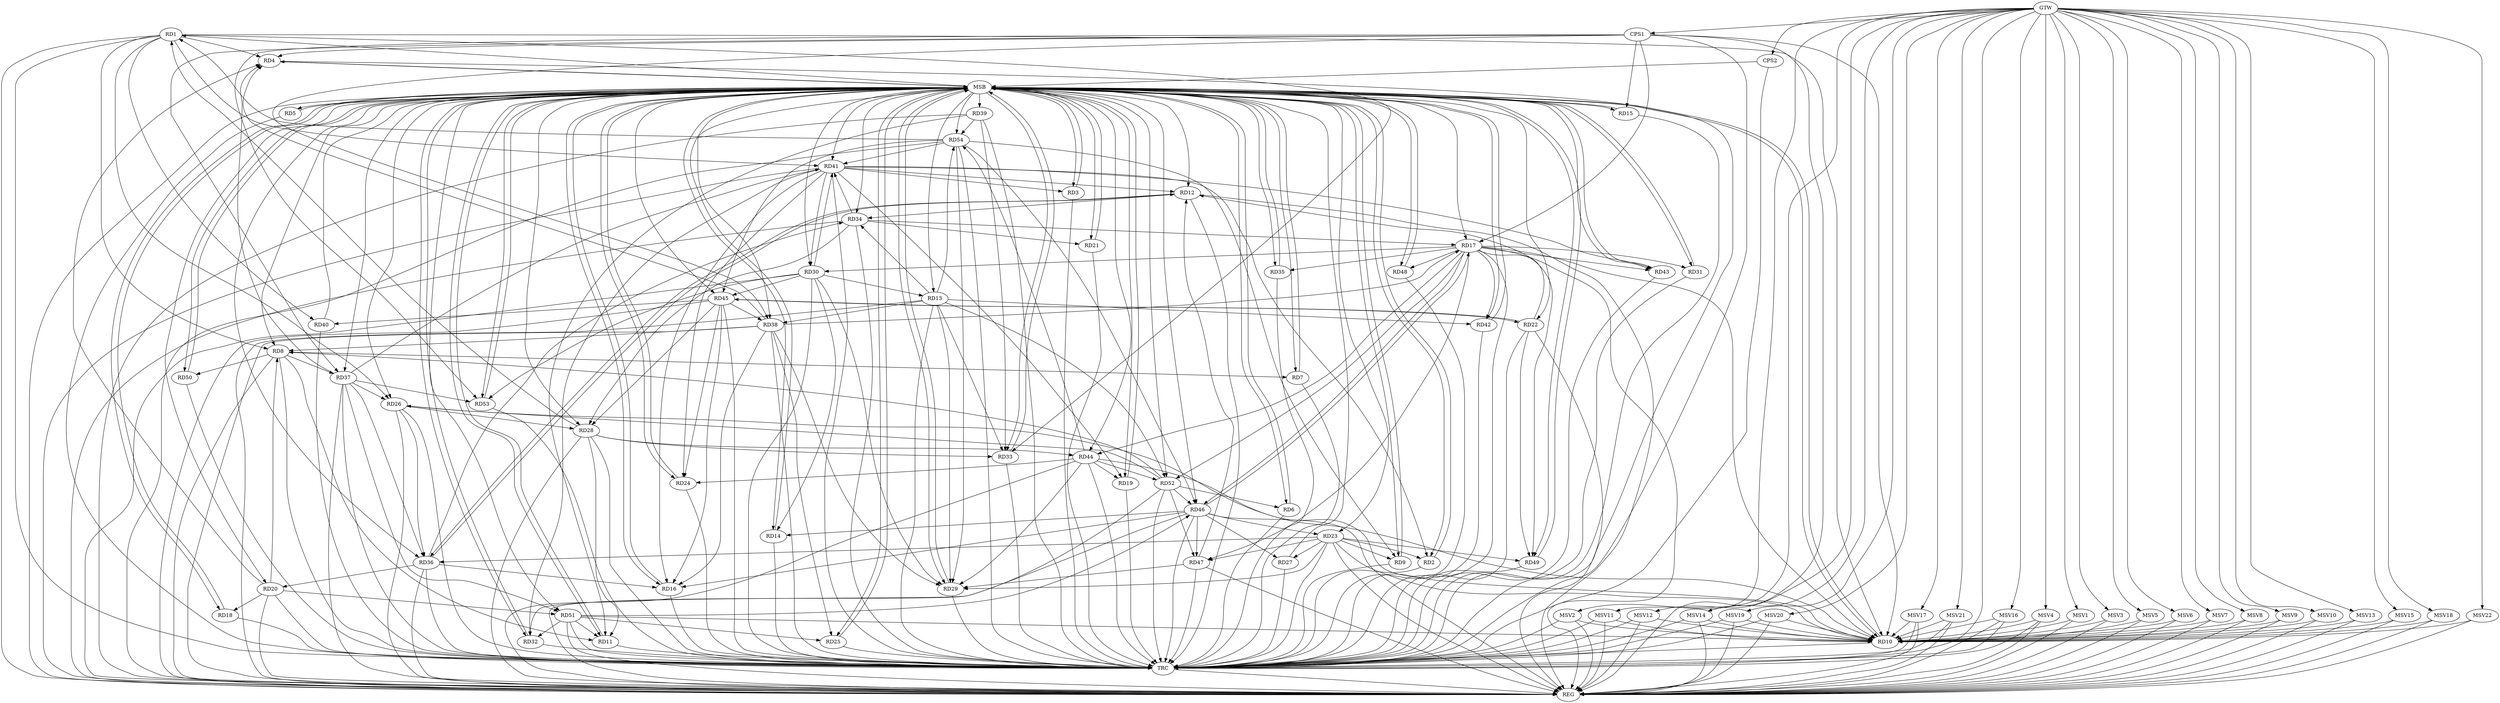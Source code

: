 strict digraph G {
  RD1 [ label="RD1" ];
  RD2 [ label="RD2" ];
  RD3 [ label="RD3" ];
  RD4 [ label="RD4" ];
  RD5 [ label="RD5" ];
  RD6 [ label="RD6" ];
  RD7 [ label="RD7" ];
  RD8 [ label="RD8" ];
  RD9 [ label="RD9" ];
  RD10 [ label="RD10" ];
  RD11 [ label="RD11" ];
  RD12 [ label="RD12" ];
  RD13 [ label="RD13" ];
  RD14 [ label="RD14" ];
  RD15 [ label="RD15" ];
  RD16 [ label="RD16" ];
  RD17 [ label="RD17" ];
  RD18 [ label="RD18" ];
  RD19 [ label="RD19" ];
  RD20 [ label="RD20" ];
  RD21 [ label="RD21" ];
  RD22 [ label="RD22" ];
  RD23 [ label="RD23" ];
  RD24 [ label="RD24" ];
  RD25 [ label="RD25" ];
  RD26 [ label="RD26" ];
  RD27 [ label="RD27" ];
  RD28 [ label="RD28" ];
  RD29 [ label="RD29" ];
  RD30 [ label="RD30" ];
  RD31 [ label="RD31" ];
  RD32 [ label="RD32" ];
  RD33 [ label="RD33" ];
  RD34 [ label="RD34" ];
  RD35 [ label="RD35" ];
  RD36 [ label="RD36" ];
  RD37 [ label="RD37" ];
  RD38 [ label="RD38" ];
  RD39 [ label="RD39" ];
  RD40 [ label="RD40" ];
  RD41 [ label="RD41" ];
  RD42 [ label="RD42" ];
  RD43 [ label="RD43" ];
  RD44 [ label="RD44" ];
  RD45 [ label="RD45" ];
  RD46 [ label="RD46" ];
  RD47 [ label="RD47" ];
  RD48 [ label="RD48" ];
  RD49 [ label="RD49" ];
  RD50 [ label="RD50" ];
  RD51 [ label="RD51" ];
  RD52 [ label="RD52" ];
  RD53 [ label="RD53" ];
  RD54 [ label="RD54" ];
  CPS1 [ label="CPS1" ];
  CPS2 [ label="CPS2" ];
  GTW [ label="GTW" ];
  REG [ label="REG" ];
  MSB [ label="MSB" ];
  TRC [ label="TRC" ];
  MSV1 [ label="MSV1" ];
  MSV2 [ label="MSV2" ];
  MSV3 [ label="MSV3" ];
  MSV4 [ label="MSV4" ];
  MSV5 [ label="MSV5" ];
  MSV6 [ label="MSV6" ];
  MSV7 [ label="MSV7" ];
  MSV8 [ label="MSV8" ];
  MSV9 [ label="MSV9" ];
  MSV10 [ label="MSV10" ];
  MSV11 [ label="MSV11" ];
  MSV12 [ label="MSV12" ];
  MSV13 [ label="MSV13" ];
  MSV14 [ label="MSV14" ];
  MSV15 [ label="MSV15" ];
  MSV16 [ label="MSV16" ];
  MSV17 [ label="MSV17" ];
  MSV18 [ label="MSV18" ];
  MSV19 [ label="MSV19" ];
  MSV20 [ label="MSV20" ];
  MSV21 [ label="MSV21" ];
  MSV22 [ label="MSV22" ];
  RD1 -> RD4;
  RD1 -> RD8;
  RD1 -> RD10;
  RD1 -> RD26;
  RD28 -> RD1;
  RD1 -> RD33;
  RD1 -> RD40;
  RD1 -> RD41;
  RD54 -> RD1;
  RD23 -> RD2;
  RD41 -> RD2;
  RD41 -> RD3;
  RD20 -> RD4;
  RD37 -> RD4;
  RD38 -> RD4;
  RD52 -> RD6;
  RD8 -> RD7;
  RD8 -> RD11;
  RD20 -> RD8;
  RD8 -> RD37;
  RD38 -> RD8;
  RD8 -> RD50;
  RD52 -> RD8;
  RD23 -> RD9;
  RD54 -> RD9;
  RD17 -> RD10;
  RD23 -> RD10;
  RD26 -> RD10;
  RD44 -> RD10;
  RD51 -> RD10;
  RD28 -> RD11;
  RD39 -> RD11;
  RD51 -> RD11;
  RD22 -> RD12;
  RD12 -> RD34;
  RD12 -> RD36;
  RD36 -> RD12;
  RD41 -> RD12;
  RD47 -> RD12;
  RD13 -> RD29;
  RD30 -> RD13;
  RD13 -> RD33;
  RD13 -> RD34;
  RD13 -> RD38;
  RD13 -> RD42;
  RD13 -> RD52;
  RD13 -> RD54;
  RD30 -> RD14;
  RD46 -> RD14;
  RD36 -> RD16;
  RD38 -> RD16;
  RD41 -> RD16;
  RD45 -> RD16;
  RD46 -> RD16;
  RD17 -> RD30;
  RD17 -> RD31;
  RD34 -> RD17;
  RD17 -> RD35;
  RD38 -> RD17;
  RD17 -> RD42;
  RD17 -> RD43;
  RD17 -> RD44;
  RD17 -> RD46;
  RD46 -> RD17;
  RD17 -> RD47;
  RD17 -> RD48;
  RD17 -> RD49;
  RD17 -> RD52;
  RD20 -> RD18;
  RD41 -> RD19;
  RD44 -> RD19;
  RD36 -> RD20;
  RD20 -> RD51;
  RD34 -> RD21;
  RD22 -> RD45;
  RD45 -> RD22;
  RD22 -> RD49;
  RD23 -> RD27;
  RD23 -> RD29;
  RD23 -> RD36;
  RD46 -> RD23;
  RD23 -> RD47;
  RD23 -> RD49;
  RD41 -> RD24;
  RD44 -> RD24;
  RD45 -> RD24;
  RD38 -> RD25;
  RD51 -> RD25;
  RD26 -> RD28;
  RD26 -> RD36;
  RD37 -> RD26;
  RD52 -> RD26;
  RD46 -> RD27;
  RD28 -> RD33;
  RD34 -> RD28;
  RD28 -> RD44;
  RD45 -> RD28;
  RD30 -> RD29;
  RD38 -> RD29;
  RD44 -> RD29;
  RD47 -> RD29;
  RD54 -> RD29;
  RD30 -> RD41;
  RD41 -> RD30;
  RD30 -> RD45;
  RD30 -> RD53;
  RD41 -> RD32;
  RD46 -> RD32;
  RD51 -> RD32;
  RD39 -> RD33;
  RD36 -> RD34;
  RD34 -> RD41;
  RD37 -> RD36;
  RD37 -> RD41;
  RD37 -> RD51;
  RD37 -> RD53;
  RD45 -> RD38;
  RD39 -> RD54;
  RD45 -> RD40;
  RD41 -> RD43;
  RD54 -> RD41;
  RD44 -> RD52;
  RD44 -> RD54;
  RD54 -> RD45;
  RD46 -> RD47;
  RD51 -> RD46;
  RD52 -> RD46;
  RD54 -> RD46;
  RD52 -> RD47;
  CPS1 -> RD53;
  CPS1 -> RD10;
  CPS1 -> RD4;
  CPS1 -> RD15;
  CPS1 -> RD38;
  CPS1 -> RD17;
  CPS1 -> RD37;
  GTW -> CPS1;
  GTW -> CPS2;
  RD1 -> REG;
  RD8 -> REG;
  RD12 -> REG;
  RD13 -> REG;
  RD17 -> REG;
  RD20 -> REG;
  RD22 -> REG;
  RD23 -> REG;
  RD26 -> REG;
  RD28 -> REG;
  RD30 -> REG;
  RD34 -> REG;
  RD36 -> REG;
  RD37 -> REG;
  RD38 -> REG;
  RD39 -> REG;
  RD41 -> REG;
  RD44 -> REG;
  RD45 -> REG;
  RD46 -> REG;
  RD47 -> REG;
  RD51 -> REG;
  RD52 -> REG;
  RD54 -> REG;
  CPS1 -> REG;
  RD2 -> MSB;
  MSB -> RD3;
  MSB -> RD5;
  MSB -> RD15;
  MSB -> RD38;
  MSB -> REG;
  RD3 -> MSB;
  MSB -> RD10;
  MSB -> RD36;
  MSB -> RD49;
  MSB -> RD53;
  RD4 -> MSB;
  MSB -> RD2;
  MSB -> RD14;
  MSB -> RD16;
  MSB -> RD31;
  MSB -> RD39;
  RD5 -> MSB;
  MSB -> RD1;
  MSB -> RD8;
  MSB -> RD19;
  MSB -> RD24;
  MSB -> RD29;
  MSB -> RD48;
  MSB -> RD50;
  MSB -> RD54;
  RD6 -> MSB;
  MSB -> RD7;
  MSB -> RD20;
  MSB -> RD35;
  MSB -> RD43;
  RD7 -> MSB;
  MSB -> RD17;
  MSB -> RD30;
  MSB -> RD33;
  RD9 -> MSB;
  MSB -> RD23;
  RD10 -> MSB;
  RD11 -> MSB;
  MSB -> RD6;
  MSB -> RD18;
  MSB -> RD41;
  MSB -> RD42;
  RD14 -> MSB;
  MSB -> RD26;
  MSB -> RD44;
  RD15 -> MSB;
  MSB -> RD11;
  MSB -> RD32;
  MSB -> RD37;
  RD16 -> MSB;
  MSB -> RD34;
  RD18 -> MSB;
  MSB -> RD13;
  RD19 -> MSB;
  MSB -> RD12;
  MSB -> RD28;
  RD21 -> MSB;
  MSB -> RD4;
  MSB -> RD45;
  MSB -> RD52;
  RD24 -> MSB;
  MSB -> RD9;
  MSB -> RD46;
  RD25 -> MSB;
  RD27 -> MSB;
  MSB -> RD22;
  RD29 -> MSB;
  MSB -> RD21;
  RD31 -> MSB;
  RD32 -> MSB;
  RD33 -> MSB;
  RD35 -> MSB;
  MSB -> RD51;
  RD40 -> MSB;
  RD42 -> MSB;
  MSB -> RD25;
  RD43 -> MSB;
  RD48 -> MSB;
  RD49 -> MSB;
  RD50 -> MSB;
  RD53 -> MSB;
  CPS2 -> MSB;
  RD1 -> TRC;
  RD2 -> TRC;
  RD3 -> TRC;
  RD4 -> TRC;
  RD5 -> TRC;
  RD6 -> TRC;
  RD7 -> TRC;
  RD8 -> TRC;
  RD9 -> TRC;
  RD10 -> TRC;
  RD11 -> TRC;
  RD12 -> TRC;
  RD13 -> TRC;
  RD14 -> TRC;
  RD15 -> TRC;
  RD16 -> TRC;
  RD17 -> TRC;
  RD18 -> TRC;
  RD19 -> TRC;
  RD20 -> TRC;
  RD21 -> TRC;
  RD22 -> TRC;
  RD23 -> TRC;
  RD24 -> TRC;
  RD25 -> TRC;
  RD26 -> TRC;
  RD27 -> TRC;
  RD28 -> TRC;
  RD29 -> TRC;
  RD30 -> TRC;
  RD31 -> TRC;
  RD32 -> TRC;
  RD33 -> TRC;
  RD34 -> TRC;
  RD35 -> TRC;
  RD36 -> TRC;
  RD37 -> TRC;
  RD38 -> TRC;
  RD39 -> TRC;
  RD40 -> TRC;
  RD41 -> TRC;
  RD42 -> TRC;
  RD43 -> TRC;
  RD44 -> TRC;
  RD45 -> TRC;
  RD46 -> TRC;
  RD47 -> TRC;
  RD48 -> TRC;
  RD49 -> TRC;
  RD50 -> TRC;
  RD51 -> TRC;
  RD52 -> TRC;
  RD53 -> TRC;
  RD54 -> TRC;
  CPS1 -> TRC;
  CPS2 -> TRC;
  GTW -> TRC;
  TRC -> REG;
  MSV1 -> RD10;
  GTW -> MSV1;
  MSV1 -> REG;
  MSV2 -> RD10;
  GTW -> MSV2;
  MSV2 -> REG;
  MSV2 -> TRC;
  MSV3 -> RD10;
  MSV4 -> RD10;
  MSV5 -> RD10;
  MSV6 -> RD10;
  MSV7 -> RD10;
  MSV8 -> RD10;
  MSV9 -> RD10;
  GTW -> MSV3;
  MSV3 -> REG;
  GTW -> MSV4;
  MSV4 -> REG;
  MSV4 -> TRC;
  GTW -> MSV5;
  MSV5 -> REG;
  GTW -> MSV6;
  MSV6 -> REG;
  GTW -> MSV7;
  MSV7 -> REG;
  GTW -> MSV8;
  MSV8 -> REG;
  GTW -> MSV9;
  MSV9 -> REG;
  MSV10 -> RD10;
  GTW -> MSV10;
  MSV10 -> REG;
  MSV11 -> RD10;
  MSV12 -> RD10;
  MSV13 -> RD10;
  MSV14 -> RD10;
  MSV15 -> RD10;
  GTW -> MSV11;
  MSV11 -> REG;
  MSV11 -> TRC;
  GTW -> MSV12;
  MSV12 -> REG;
  MSV12 -> TRC;
  GTW -> MSV13;
  MSV13 -> REG;
  GTW -> MSV14;
  MSV14 -> REG;
  MSV14 -> TRC;
  GTW -> MSV15;
  MSV15 -> REG;
  MSV16 -> RD10;
  MSV17 -> RD10;
  MSV18 -> RD10;
  MSV19 -> RD10;
  GTW -> MSV16;
  MSV16 -> REG;
  MSV16 -> TRC;
  GTW -> MSV17;
  MSV17 -> REG;
  MSV17 -> TRC;
  GTW -> MSV18;
  MSV18 -> REG;
  GTW -> MSV19;
  MSV19 -> REG;
  MSV19 -> TRC;
  MSV20 -> RD10;
  MSV21 -> RD10;
  MSV22 -> RD10;
  GTW -> MSV20;
  MSV20 -> REG;
  MSV20 -> TRC;
  GTW -> MSV21;
  MSV21 -> REG;
  MSV21 -> TRC;
  GTW -> MSV22;
  MSV22 -> REG;
}
